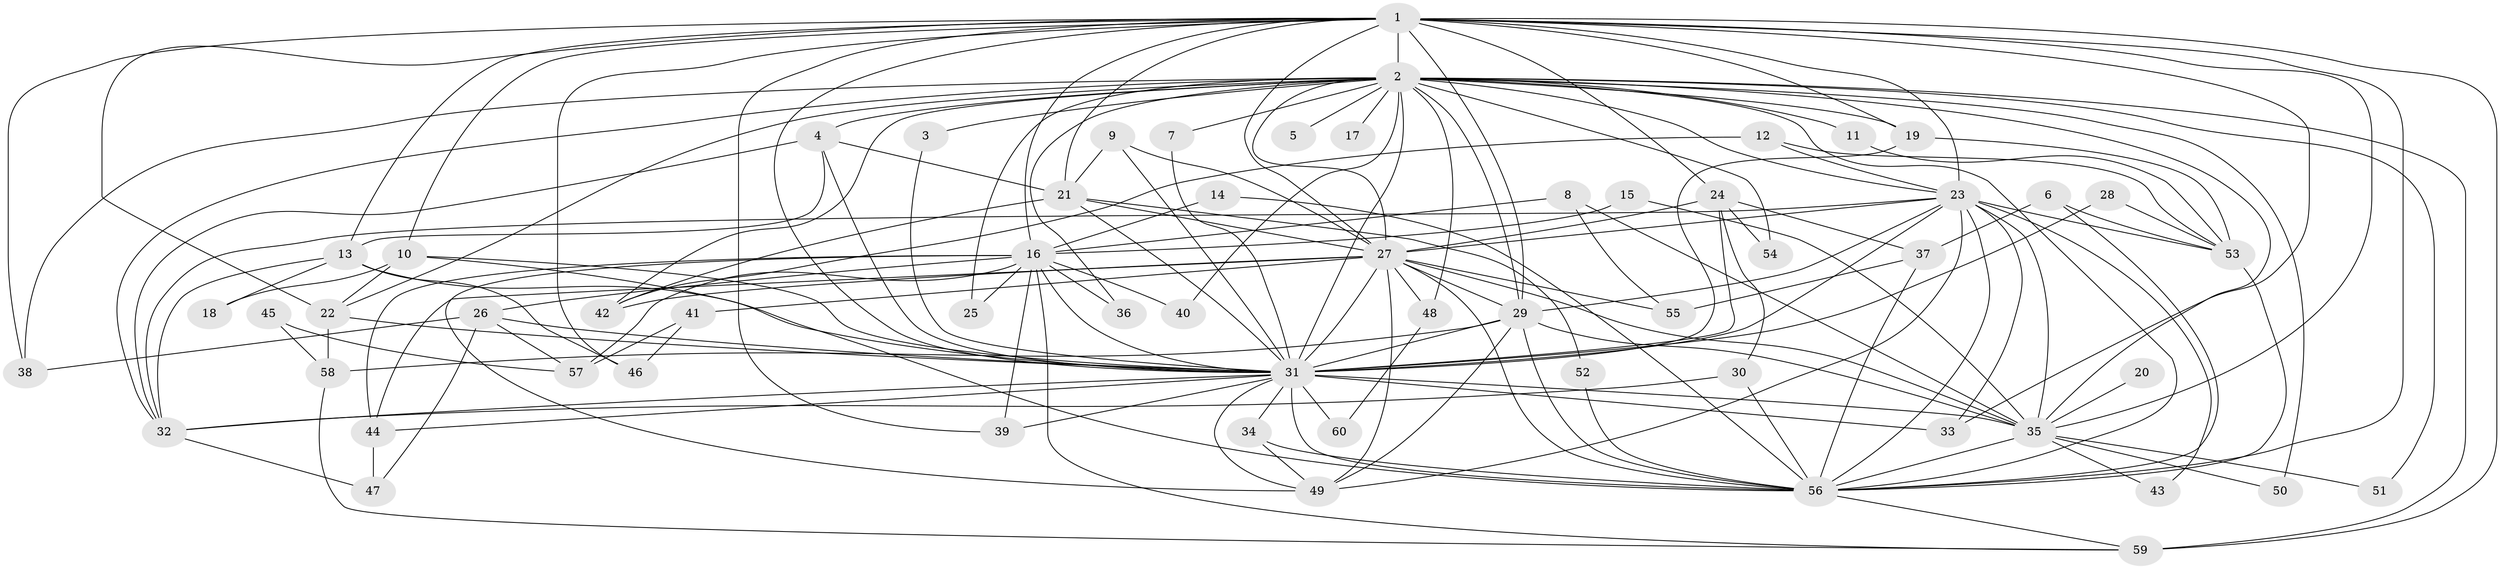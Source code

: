 // original degree distribution, {18: 0.008403361344537815, 36: 0.008403361344537815, 22: 0.01680672268907563, 20: 0.008403361344537815, 23: 0.008403361344537815, 13: 0.008403361344537815, 21: 0.01680672268907563, 17: 0.01680672268907563, 6: 0.01680672268907563, 2: 0.5798319327731093, 5: 0.04201680672268908, 4: 0.058823529411764705, 7: 0.01680672268907563, 8: 0.01680672268907563, 3: 0.17647058823529413}
// Generated by graph-tools (version 1.1) at 2025/01/03/09/25 03:01:12]
// undirected, 60 vertices, 160 edges
graph export_dot {
graph [start="1"]
  node [color=gray90,style=filled];
  1;
  2;
  3;
  4;
  5;
  6;
  7;
  8;
  9;
  10;
  11;
  12;
  13;
  14;
  15;
  16;
  17;
  18;
  19;
  20;
  21;
  22;
  23;
  24;
  25;
  26;
  27;
  28;
  29;
  30;
  31;
  32;
  33;
  34;
  35;
  36;
  37;
  38;
  39;
  40;
  41;
  42;
  43;
  44;
  45;
  46;
  47;
  48;
  49;
  50;
  51;
  52;
  53;
  54;
  55;
  56;
  57;
  58;
  59;
  60;
  1 -- 2 [weight=3.0];
  1 -- 10 [weight=1.0];
  1 -- 13 [weight=1.0];
  1 -- 16 [weight=1.0];
  1 -- 19 [weight=1.0];
  1 -- 21 [weight=1.0];
  1 -- 22 [weight=1.0];
  1 -- 23 [weight=3.0];
  1 -- 24 [weight=2.0];
  1 -- 27 [weight=3.0];
  1 -- 29 [weight=2.0];
  1 -- 31 [weight=4.0];
  1 -- 33 [weight=1.0];
  1 -- 35 [weight=2.0];
  1 -- 38 [weight=1.0];
  1 -- 39 [weight=1.0];
  1 -- 46 [weight=1.0];
  1 -- 56 [weight=2.0];
  1 -- 59 [weight=2.0];
  2 -- 3 [weight=1.0];
  2 -- 4 [weight=1.0];
  2 -- 5 [weight=1.0];
  2 -- 7 [weight=1.0];
  2 -- 11 [weight=1.0];
  2 -- 17 [weight=1.0];
  2 -- 19 [weight=1.0];
  2 -- 22 [weight=1.0];
  2 -- 23 [weight=1.0];
  2 -- 25 [weight=1.0];
  2 -- 27 [weight=3.0];
  2 -- 29 [weight=2.0];
  2 -- 31 [weight=2.0];
  2 -- 32 [weight=1.0];
  2 -- 35 [weight=1.0];
  2 -- 36 [weight=1.0];
  2 -- 38 [weight=1.0];
  2 -- 40 [weight=1.0];
  2 -- 42 [weight=2.0];
  2 -- 48 [weight=2.0];
  2 -- 50 [weight=1.0];
  2 -- 51 [weight=1.0];
  2 -- 54 [weight=1.0];
  2 -- 56 [weight=1.0];
  2 -- 59 [weight=1.0];
  3 -- 31 [weight=1.0];
  4 -- 13 [weight=1.0];
  4 -- 21 [weight=1.0];
  4 -- 31 [weight=1.0];
  4 -- 32 [weight=1.0];
  6 -- 37 [weight=1.0];
  6 -- 53 [weight=1.0];
  6 -- 56 [weight=1.0];
  7 -- 31 [weight=1.0];
  8 -- 16 [weight=1.0];
  8 -- 35 [weight=1.0];
  8 -- 55 [weight=1.0];
  9 -- 21 [weight=1.0];
  9 -- 27 [weight=1.0];
  9 -- 31 [weight=1.0];
  10 -- 18 [weight=1.0];
  10 -- 22 [weight=1.0];
  10 -- 31 [weight=1.0];
  10 -- 56 [weight=1.0];
  11 -- 53 [weight=1.0];
  12 -- 23 [weight=1.0];
  12 -- 42 [weight=1.0];
  12 -- 53 [weight=1.0];
  13 -- 18 [weight=1.0];
  13 -- 31 [weight=1.0];
  13 -- 32 [weight=1.0];
  13 -- 46 [weight=1.0];
  14 -- 16 [weight=1.0];
  14 -- 56 [weight=1.0];
  15 -- 16 [weight=1.0];
  15 -- 35 [weight=1.0];
  16 -- 25 [weight=1.0];
  16 -- 26 [weight=2.0];
  16 -- 31 [weight=2.0];
  16 -- 36 [weight=1.0];
  16 -- 39 [weight=1.0];
  16 -- 40 [weight=1.0];
  16 -- 44 [weight=1.0];
  16 -- 49 [weight=1.0];
  16 -- 57 [weight=2.0];
  16 -- 59 [weight=1.0];
  19 -- 31 [weight=1.0];
  19 -- 53 [weight=1.0];
  20 -- 35 [weight=1.0];
  21 -- 27 [weight=1.0];
  21 -- 31 [weight=1.0];
  21 -- 42 [weight=1.0];
  21 -- 52 [weight=1.0];
  22 -- 31 [weight=1.0];
  22 -- 58 [weight=1.0];
  23 -- 27 [weight=1.0];
  23 -- 29 [weight=1.0];
  23 -- 31 [weight=2.0];
  23 -- 32 [weight=1.0];
  23 -- 33 [weight=1.0];
  23 -- 35 [weight=3.0];
  23 -- 43 [weight=1.0];
  23 -- 49 [weight=1.0];
  23 -- 53 [weight=1.0];
  23 -- 56 [weight=1.0];
  24 -- 27 [weight=1.0];
  24 -- 30 [weight=1.0];
  24 -- 31 [weight=1.0];
  24 -- 37 [weight=1.0];
  24 -- 54 [weight=1.0];
  26 -- 31 [weight=1.0];
  26 -- 38 [weight=1.0];
  26 -- 47 [weight=1.0];
  26 -- 57 [weight=1.0];
  27 -- 29 [weight=1.0];
  27 -- 31 [weight=3.0];
  27 -- 35 [weight=2.0];
  27 -- 41 [weight=1.0];
  27 -- 42 [weight=1.0];
  27 -- 44 [weight=1.0];
  27 -- 48 [weight=1.0];
  27 -- 49 [weight=1.0];
  27 -- 55 [weight=1.0];
  27 -- 56 [weight=1.0];
  28 -- 31 [weight=1.0];
  28 -- 53 [weight=1.0];
  29 -- 31 [weight=2.0];
  29 -- 35 [weight=1.0];
  29 -- 49 [weight=1.0];
  29 -- 56 [weight=2.0];
  29 -- 58 [weight=1.0];
  30 -- 32 [weight=1.0];
  30 -- 56 [weight=1.0];
  31 -- 32 [weight=1.0];
  31 -- 33 [weight=2.0];
  31 -- 34 [weight=1.0];
  31 -- 35 [weight=2.0];
  31 -- 39 [weight=1.0];
  31 -- 44 [weight=1.0];
  31 -- 49 [weight=1.0];
  31 -- 56 [weight=2.0];
  31 -- 60 [weight=2.0];
  32 -- 47 [weight=1.0];
  34 -- 49 [weight=1.0];
  34 -- 56 [weight=1.0];
  35 -- 43 [weight=1.0];
  35 -- 50 [weight=1.0];
  35 -- 51 [weight=1.0];
  35 -- 56 [weight=2.0];
  37 -- 55 [weight=1.0];
  37 -- 56 [weight=1.0];
  41 -- 46 [weight=1.0];
  41 -- 57 [weight=1.0];
  44 -- 47 [weight=1.0];
  45 -- 57 [weight=1.0];
  45 -- 58 [weight=1.0];
  48 -- 60 [weight=1.0];
  52 -- 56 [weight=1.0];
  53 -- 56 [weight=2.0];
  56 -- 59 [weight=1.0];
  58 -- 59 [weight=1.0];
}
